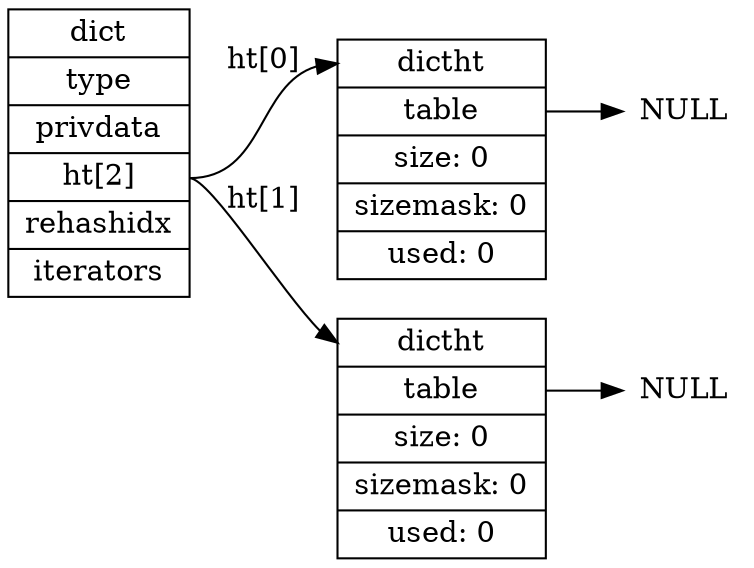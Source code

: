 digraph empty_dict {

    // setting

    rankdir = LR;

    node[shape=record];

    // nodes

    dict [label="dict | type | privdata |<ht> ht[2] | rehashidx | iterators"];

    ht0 [label="<dictht>dictht |<table> table | size: 0 | sizemask: 0 | used: 0"];

    ht1 [label="<dictht>dictht |<table> table | size: 0 | sizemask: 0 | used: 0"];

    null0 [label="NULL", shape=plaintext];
    null1 [label="NULL", shape=plaintext];

    // lines

    dict:ht -> ht0:dictht [label="ht[0]"];
    dict:ht -> ht1:dictht [label="ht[1]"];

    ht0:table -> null0;
    ht1:table -> null1;
}
